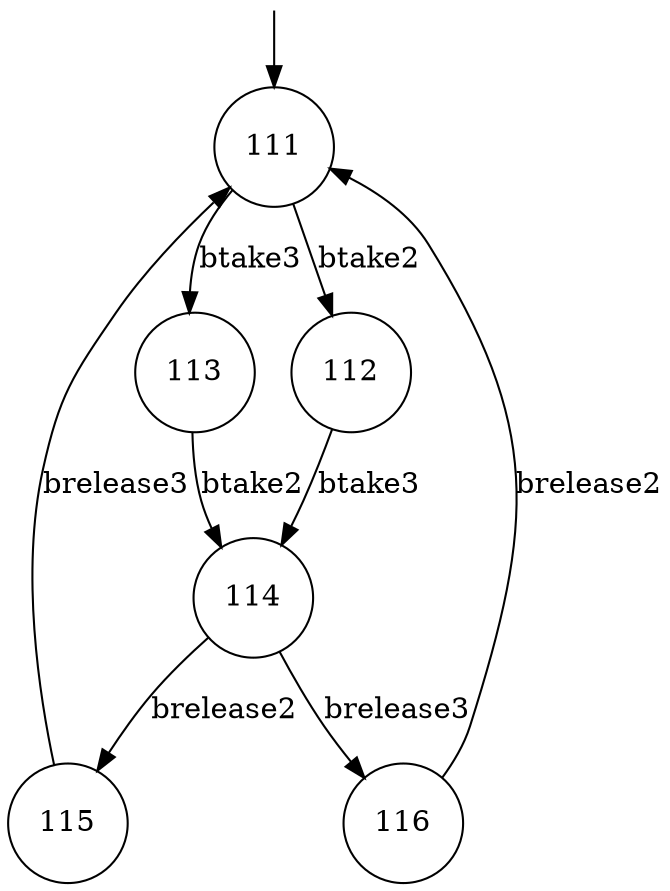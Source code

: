 digraph g {

	s0 [shape="circle" label="111"];
	s1 [shape="circle" label="115"];
	s2 [shape="circle" label="114"];
	s3 [shape="circle" label="116"];
	s4 [shape="circle" label="113"];
	s5 [shape="circle" label="112"];

	s2 -> s3 [modality="MUST", style="strict", label="brelease3"];
	s3 -> s0 [modality="MUST", style="strict", label="brelease2"];
	s5 -> s2 [modality="MUST", style="strict", label="btake3"];
	s0 -> s4 [modality="MUST", style="strict", label="btake3"];
	s0 -> s5 [modality="MUST", style="strict", label="btake2"];
	s4 -> s2 [modality="MUST", style="strict", label="btake2"];
	s2 -> s1 [modality="MUST", style="strict", label="brelease2"];
	s1 -> s0 [modality="MUST", style="strict", label="brelease3"];

__start0 [label="" shape="none" width="0" height="0"];
__start0 -> s0;
}
